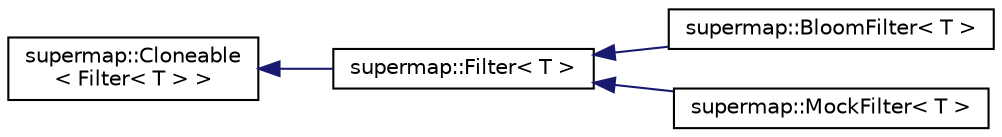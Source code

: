 digraph "Graphical Class Hierarchy"
{
 // LATEX_PDF_SIZE
  edge [fontname="Helvetica",fontsize="10",labelfontname="Helvetica",labelfontsize="10"];
  node [fontname="Helvetica",fontsize="10",shape=record];
  rankdir="LR";
  Node0 [label="supermap::Cloneable\l\< Filter\< T \> \>",height=0.2,width=0.4,color="black", fillcolor="white", style="filled",URL="$classsupermap_1_1Cloneable.html",tooltip=" "];
  Node0 -> Node1 [dir="back",color="midnightblue",fontsize="10",style="solid",fontname="Helvetica"];
  Node1 [label="supermap::Filter\< T \>",height=0.2,width=0.4,color="black", fillcolor="white", style="filled",URL="$classsupermap_1_1Filter.html",tooltip="Filter, which can add elements to self and tell which elements are certainly were not added to filter..."];
  Node1 -> Node2 [dir="back",color="midnightblue",fontsize="10",style="solid",fontname="Helvetica"];
  Node2 [label="supermap::BloomFilter\< T \>",height=0.2,width=0.4,color="black", fillcolor="white", style="filled",URL="$classsupermap_1_1BloomFilter.html",tooltip="A filter based on the bloom filtering algorithm."];
  Node1 -> Node3 [dir="back",color="midnightblue",fontsize="10",style="solid",fontname="Helvetica"];
  Node3 [label="supermap::MockFilter\< T \>",height=0.2,width=0.4,color="black", fillcolor="white", style="filled",URL="$classsupermap_1_1MockFilter.html",tooltip="A filter, that does not filters anything."];
}
